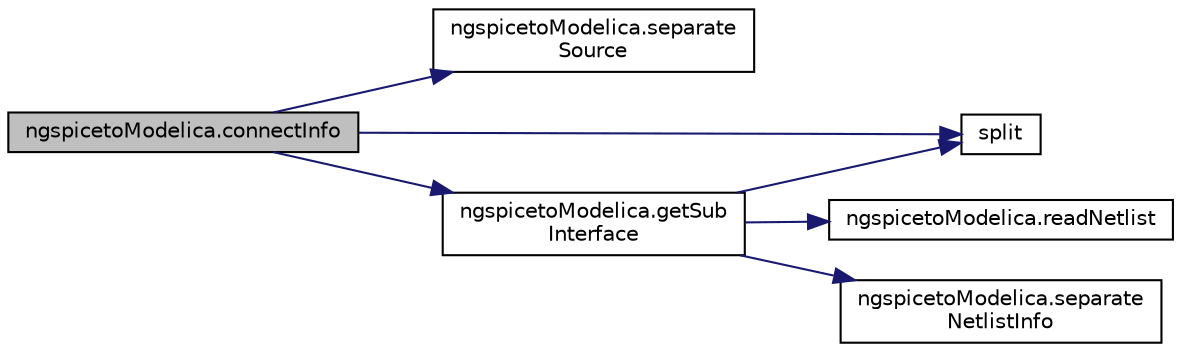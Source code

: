 digraph "ngspicetoModelica.connectInfo"
{
  edge [fontname="Helvetica",fontsize="10",labelfontname="Helvetica",labelfontsize="10"];
  node [fontname="Helvetica",fontsize="10",shape=record];
  rankdir="LR";
  Node7 [label="ngspicetoModelica.connectInfo",height=0.2,width=0.4,color="black", fillcolor="grey75", style="filled", fontcolor="black"];
  Node7 -> Node8 [color="midnightblue",fontsize="10",style="solid",fontname="Helvetica"];
  Node8 [label="ngspicetoModelica.separate\lSource",height=0.2,width=0.4,color="black", fillcolor="white", style="filled",URL="$d2/d80/namespacengspiceto_modelica.html#a3567c873e3575eab0f31b0de811e754b"];
  Node7 -> Node9 [color="midnightblue",fontsize="10",style="solid",fontname="Helvetica"];
  Node9 [label="split",height=0.2,width=0.4,color="black", fillcolor="white", style="filled",URL="$dc/da3/protos_8h.html#ae5890e79cf013238983034a4d0da1e17"];
  Node7 -> Node10 [color="midnightblue",fontsize="10",style="solid",fontname="Helvetica"];
  Node10 [label="ngspicetoModelica.getSub\lInterface",height=0.2,width=0.4,color="black", fillcolor="white", style="filled",URL="$d2/d80/namespacengspiceto_modelica.html#abc67dd7763385b82262664882a3e26cf"];
  Node10 -> Node11 [color="midnightblue",fontsize="10",style="solid",fontname="Helvetica"];
  Node11 [label="ngspicetoModelica.readNetlist",height=0.2,width=0.4,color="black", fillcolor="white", style="filled",URL="$d2/d80/namespacengspiceto_modelica.html#aad7052558ec5dd54a2c8c528273073f8"];
  Node10 -> Node12 [color="midnightblue",fontsize="10",style="solid",fontname="Helvetica"];
  Node12 [label="ngspicetoModelica.separate\lNetlistInfo",height=0.2,width=0.4,color="black", fillcolor="white", style="filled",URL="$d2/d80/namespacengspiceto_modelica.html#a8f9ef601c49a08a89bdf2b5fdd152f4d"];
  Node10 -> Node9 [color="midnightblue",fontsize="10",style="solid",fontname="Helvetica"];
}
